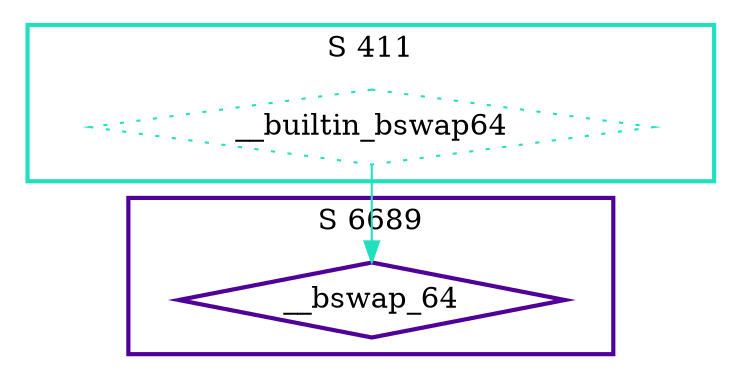digraph G {
  ratio=0.500000;
  "UV __builtin_bswap64 (411)" [shape=diamond, label="__builtin_bswap64",
                                color="#20E0C0", style=dotted];
  "UV __bswap_64 (6689)" [shape=diamond, label="__bswap_64", color="#500098",
                          style=bold];
  
  subgraph cluster_6689 { label="S 6689";
    color="#500098";
    style=bold;
    "UV __bswap_64 (6689)"; };
  subgraph cluster_411 { label="S 411";
    color="#20E0C0";
    style=bold;
    "UV __builtin_bswap64 (411)"; };
  
  "UV __builtin_bswap64 (411)" -> "UV __bswap_64 (6689)" [color="#20E0C0"];
  
  }